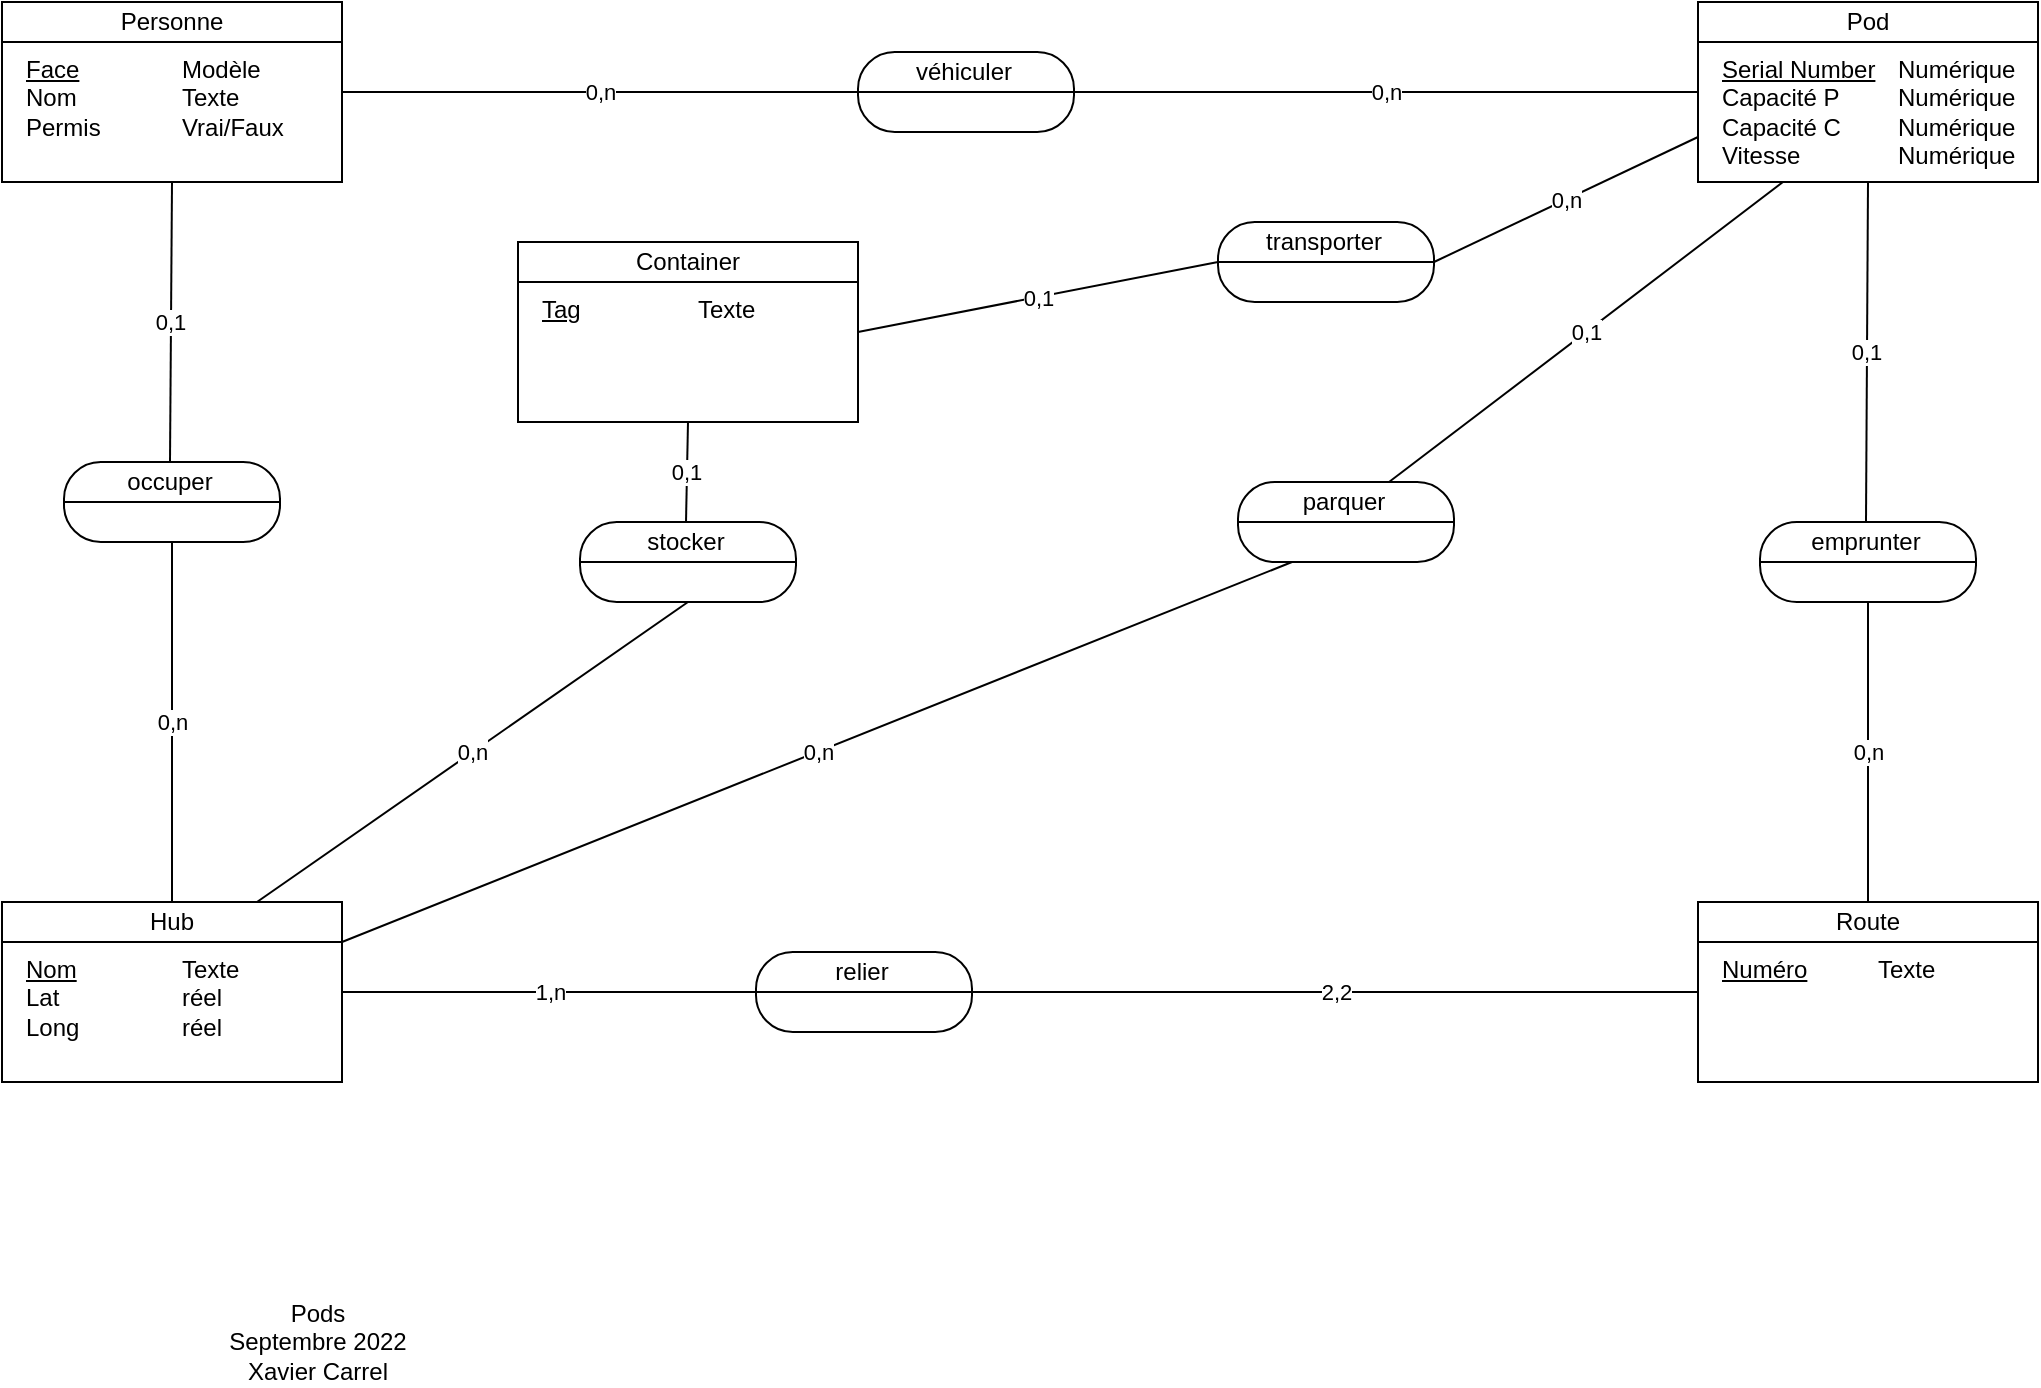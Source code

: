 <mxfile version="20.2.8" type="device"><diagram name="Page-1" id="2ca16b54-16f6-2749-3443-fa8db7711227"><mxGraphModel dx="1278" dy="689" grid="1" gridSize="10" guides="1" tooltips="1" connect="1" arrows="1" fold="1" page="1" pageScale="1" pageWidth="1100" pageHeight="850" background="#ffffff" math="0" shadow="0"><root><mxCell id="0"/><mxCell id="1" parent="0"/><mxCell id="Gy9qdy7r6_L6vcuzWhop-17" value="0,n" style="edgeStyle=orthogonalEdgeStyle;rounded=0;orthogonalLoop=1;jettySize=auto;html=1;startArrow=none;startFill=0;endArrow=none;endFill=0;entryX=1;entryY=0.5;entryDx=0;entryDy=0;exitX=0;exitY=0.5;exitDx=0;exitDy=0;" parent="1" source="T3MmFEsK_eYjZDYClYRU-16" target="Gy9qdy7r6_L6vcuzWhop-12" edge="1"><mxGeometry relative="1" as="geometry"><mxPoint x="640" y="95" as="sourcePoint"/><mxPoint x="450" y="120" as="targetPoint"/></mxGeometry></mxCell><mxCell id="hxNsoBB-k-UWZZJwwzLo-47" value="Pods&lt;br&gt;Septembre 2022&lt;br&gt;Xavier Carrel" style="text;html=1;strokeColor=none;fillColor=none;align=center;verticalAlign=middle;whiteSpace=wrap;rounded=0;" parent="1" vertex="1"><mxGeometry x="140" y="700" width="100" as="geometry"/></mxCell><mxCell id="T3MmFEsK_eYjZDYClYRU-13" value="N" style="group" parent="1" vertex="1" connectable="0"><mxGeometry x="32" y="30" width="170" height="90" as="geometry"/></mxCell><mxCell id="2ed32ef02a7f4228-1" value="&lt;div style=&quot;box-sizing: border-box ; width: 100% ; padding: 2px&quot;&gt;&lt;br&gt;&lt;/div&gt;" style="verticalAlign=top;align=center;overflow=fill;html=1;rounded=0;shadow=0;comic=0;labelBackgroundColor=none;strokeColor=#000000;strokeWidth=1;fillColor=#ffffff;fontFamily=Verdana;fontSize=12;fontColor=#000000;" parent="T3MmFEsK_eYjZDYClYRU-13" vertex="1"><mxGeometry width="170" height="90" as="geometry"/></mxCell><mxCell id="SjU_2BTI9DgWFUzOwO9X-2" value="Personne" style="rounded=0;whiteSpace=wrap;html=1;" parent="T3MmFEsK_eYjZDYClYRU-13" vertex="1"><mxGeometry width="170" height="20" as="geometry"/></mxCell><mxCell id="SjU_2BTI9DgWFUzOwO9X-4" value="&lt;u&gt;Face&lt;br&gt;&lt;/u&gt;Nom&lt;br&gt;Permis" style="text;html=1;strokeColor=none;fillColor=none;align=left;verticalAlign=top;whiteSpace=wrap;rounded=0;" parent="T3MmFEsK_eYjZDYClYRU-13" vertex="1"><mxGeometry x="10" y="20" width="70" height="20" as="geometry"/></mxCell><mxCell id="SjU_2BTI9DgWFUzOwO9X-6" value="Modèle&lt;br&gt;Texte&lt;br&gt;Vrai/Faux" style="text;html=1;strokeColor=none;fillColor=none;align=left;verticalAlign=top;whiteSpace=wrap;rounded=0;" parent="T3MmFEsK_eYjZDYClYRU-13" vertex="1"><mxGeometry x="88" y="20" width="70" height="20" as="geometry"/></mxCell><mxCell id="T3MmFEsK_eYjZDYClYRU-14" value="véhiculer" style="group" parent="1" vertex="1" connectable="0"><mxGeometry x="460" y="55" width="108" height="40" as="geometry"/></mxCell><mxCell id="Gy9qdy7r6_L6vcuzWhop-12" value="&lt;div style=&quot;box-sizing: border-box ; width: 100% ; padding: 2px&quot;&gt;&lt;br&gt;&lt;/div&gt;" style="verticalAlign=top;align=center;overflow=fill;html=1;rounded=1;shadow=0;comic=0;labelBackgroundColor=none;strokeColor=#000000;strokeWidth=1;fillColor=#ffffff;fontFamily=Verdana;fontSize=12;fontColor=#000000;arcSize=46;" parent="T3MmFEsK_eYjZDYClYRU-14" vertex="1"><mxGeometry width="108" height="40" as="geometry"/></mxCell><mxCell id="SjU_2BTI9DgWFUzOwO9X-13" value="" style="endArrow=none;html=1;exitX=0;exitY=0.5;exitDx=0;exitDy=0;entryX=1;entryY=0.5;entryDx=0;entryDy=0;" parent="T3MmFEsK_eYjZDYClYRU-14" source="Gy9qdy7r6_L6vcuzWhop-12" target="Gy9qdy7r6_L6vcuzWhop-12" edge="1"><mxGeometry width="50" height="50" relative="1" as="geometry"><mxPoint x="-280" y="150" as="sourcePoint"/><mxPoint x="128" as="targetPoint"/></mxGeometry></mxCell><mxCell id="SjU_2BTI9DgWFUzOwO9X-14" value="véhiculer" style="text;html=1;strokeColor=none;fillColor=none;align=center;verticalAlign=middle;whiteSpace=wrap;rounded=0;" parent="T3MmFEsK_eYjZDYClYRU-14" vertex="1"><mxGeometry x="8" width="90" height="20" as="geometry"/></mxCell><mxCell id="T3MmFEsK_eYjZDYClYRU-15" value="" style="group" parent="1" vertex="1" connectable="0"><mxGeometry x="880" y="30" width="170" height="90" as="geometry"/></mxCell><mxCell id="T3MmFEsK_eYjZDYClYRU-16" value="&lt;div style=&quot;box-sizing: border-box ; width: 100% ; padding: 2px&quot;&gt;&lt;br&gt;&lt;/div&gt;" style="verticalAlign=top;align=center;overflow=fill;html=1;rounded=0;shadow=0;comic=0;labelBackgroundColor=none;strokeColor=#000000;strokeWidth=1;fillColor=#ffffff;fontFamily=Verdana;fontSize=12;fontColor=#000000;" parent="T3MmFEsK_eYjZDYClYRU-15" vertex="1"><mxGeometry width="170" height="90" as="geometry"/></mxCell><mxCell id="T3MmFEsK_eYjZDYClYRU-17" value="Pod" style="rounded=0;whiteSpace=wrap;html=1;" parent="T3MmFEsK_eYjZDYClYRU-15" vertex="1"><mxGeometry width="170" height="20" as="geometry"/></mxCell><mxCell id="T3MmFEsK_eYjZDYClYRU-18" value="&lt;u&gt;Serial Number&lt;/u&gt;&lt;br&gt;Capacité P&lt;br&gt;Capacité C&lt;br&gt;Vitesse" style="text;html=1;strokeColor=none;fillColor=none;align=left;verticalAlign=top;whiteSpace=wrap;rounded=0;" parent="T3MmFEsK_eYjZDYClYRU-15" vertex="1"><mxGeometry x="10" y="20" width="80" height="20" as="geometry"/></mxCell><mxCell id="T3MmFEsK_eYjZDYClYRU-19" value="Numérique&lt;br&gt;Numérique&lt;br&gt;Numérique&lt;br&gt;Numérique" style="text;html=1;strokeColor=none;fillColor=none;align=left;verticalAlign=top;whiteSpace=wrap;rounded=0;" parent="T3MmFEsK_eYjZDYClYRU-15" vertex="1"><mxGeometry x="98" y="20" width="70" height="20" as="geometry"/></mxCell><mxCell id="T3MmFEsK_eYjZDYClYRU-20" value="" style="group" parent="1" vertex="1" connectable="0"><mxGeometry x="32" y="480" width="170" height="90" as="geometry"/></mxCell><mxCell id="T3MmFEsK_eYjZDYClYRU-21" value="&lt;div style=&quot;box-sizing: border-box ; width: 100% ; padding: 2px&quot;&gt;&lt;br&gt;&lt;/div&gt;" style="verticalAlign=top;align=center;overflow=fill;html=1;rounded=0;shadow=0;comic=0;labelBackgroundColor=none;strokeColor=#000000;strokeWidth=1;fillColor=#ffffff;fontFamily=Verdana;fontSize=12;fontColor=#000000;" parent="T3MmFEsK_eYjZDYClYRU-20" vertex="1"><mxGeometry width="170" height="90" as="geometry"/></mxCell><mxCell id="T3MmFEsK_eYjZDYClYRU-22" value="Hub" style="rounded=0;whiteSpace=wrap;html=1;" parent="T3MmFEsK_eYjZDYClYRU-20" vertex="1"><mxGeometry width="170" height="20" as="geometry"/></mxCell><mxCell id="T3MmFEsK_eYjZDYClYRU-23" value="&lt;u&gt;Nom&lt;/u&gt;&lt;br&gt;Lat&lt;br&gt;Long" style="text;html=1;strokeColor=none;fillColor=none;align=left;verticalAlign=top;whiteSpace=wrap;rounded=0;" parent="T3MmFEsK_eYjZDYClYRU-20" vertex="1"><mxGeometry x="10" y="20" width="70" height="20" as="geometry"/></mxCell><mxCell id="T3MmFEsK_eYjZDYClYRU-24" value="Texte&lt;br&gt;réel&lt;br&gt;réel" style="text;html=1;strokeColor=none;fillColor=none;align=left;verticalAlign=top;whiteSpace=wrap;rounded=0;" parent="T3MmFEsK_eYjZDYClYRU-20" vertex="1"><mxGeometry x="88" y="20" width="70" height="20" as="geometry"/></mxCell><mxCell id="T3MmFEsK_eYjZDYClYRU-25" value="" style="group" parent="1" vertex="1" connectable="0"><mxGeometry x="880" y="480" width="170" height="90" as="geometry"/></mxCell><mxCell id="T3MmFEsK_eYjZDYClYRU-26" value="&lt;div style=&quot;box-sizing: border-box ; width: 100% ; padding: 2px&quot;&gt;&lt;br&gt;&lt;/div&gt;" style="verticalAlign=top;align=center;overflow=fill;html=1;rounded=0;shadow=0;comic=0;labelBackgroundColor=none;strokeColor=#000000;strokeWidth=1;fillColor=#ffffff;fontFamily=Verdana;fontSize=12;fontColor=#000000;" parent="T3MmFEsK_eYjZDYClYRU-25" vertex="1"><mxGeometry width="170" height="90" as="geometry"/></mxCell><mxCell id="T3MmFEsK_eYjZDYClYRU-27" value="Route" style="rounded=0;whiteSpace=wrap;html=1;" parent="T3MmFEsK_eYjZDYClYRU-25" vertex="1"><mxGeometry width="170" height="20" as="geometry"/></mxCell><mxCell id="T3MmFEsK_eYjZDYClYRU-28" value="&lt;u&gt;Numéro&lt;/u&gt;" style="text;html=1;strokeColor=none;fillColor=none;align=left;verticalAlign=top;whiteSpace=wrap;rounded=0;" parent="T3MmFEsK_eYjZDYClYRU-25" vertex="1"><mxGeometry x="10" y="20" width="70" height="20" as="geometry"/></mxCell><mxCell id="T3MmFEsK_eYjZDYClYRU-29" value="Texte" style="text;html=1;strokeColor=none;fillColor=none;align=left;verticalAlign=top;whiteSpace=wrap;rounded=0;" parent="T3MmFEsK_eYjZDYClYRU-25" vertex="1"><mxGeometry x="88" y="20" width="70" height="20" as="geometry"/></mxCell><mxCell id="T3MmFEsK_eYjZDYClYRU-30" value="" style="group" parent="1" vertex="1" connectable="0"><mxGeometry x="290" y="150" width="170" height="90" as="geometry"/></mxCell><mxCell id="T3MmFEsK_eYjZDYClYRU-31" value="&lt;div style=&quot;box-sizing: border-box ; width: 100% ; padding: 2px&quot;&gt;&lt;br&gt;&lt;/div&gt;" style="verticalAlign=top;align=center;overflow=fill;html=1;rounded=0;shadow=0;comic=0;labelBackgroundColor=none;strokeColor=#000000;strokeWidth=1;fillColor=#ffffff;fontFamily=Verdana;fontSize=12;fontColor=#000000;" parent="T3MmFEsK_eYjZDYClYRU-30" vertex="1"><mxGeometry width="170" height="90" as="geometry"/></mxCell><mxCell id="T3MmFEsK_eYjZDYClYRU-32" value="Container" style="rounded=0;whiteSpace=wrap;html=1;" parent="T3MmFEsK_eYjZDYClYRU-30" vertex="1"><mxGeometry width="170" height="20" as="geometry"/></mxCell><mxCell id="T3MmFEsK_eYjZDYClYRU-33" value="&lt;u&gt;Tag&lt;/u&gt;" style="text;html=1;strokeColor=none;fillColor=none;align=left;verticalAlign=top;whiteSpace=wrap;rounded=0;" parent="T3MmFEsK_eYjZDYClYRU-30" vertex="1"><mxGeometry x="10" y="20" width="70" height="20" as="geometry"/></mxCell><mxCell id="T3MmFEsK_eYjZDYClYRU-34" value="Texte" style="text;html=1;strokeColor=none;fillColor=none;align=left;verticalAlign=top;whiteSpace=wrap;rounded=0;" parent="T3MmFEsK_eYjZDYClYRU-30" vertex="1"><mxGeometry x="88" y="20" width="70" height="20" as="geometry"/></mxCell><mxCell id="T3MmFEsK_eYjZDYClYRU-37" value="2,2" style="edgeStyle=orthogonalEdgeStyle;rounded=0;orthogonalLoop=1;jettySize=auto;html=1;startArrow=none;startFill=0;endArrow=none;endFill=0;entryX=1;entryY=0.5;entryDx=0;entryDy=0;exitX=0;exitY=0.5;exitDx=0;exitDy=0;" parent="1" source="T3MmFEsK_eYjZDYClYRU-26" target="T3MmFEsK_eYjZDYClYRU-40" edge="1"><mxGeometry relative="1" as="geometry"><mxPoint x="769" y="540" as="sourcePoint"/><mxPoint x="579" y="565" as="targetPoint"/></mxGeometry></mxCell><mxCell id="T3MmFEsK_eYjZDYClYRU-39" value="" style="group" parent="1" vertex="1" connectable="0"><mxGeometry x="409" y="505" width="108" height="40" as="geometry"/></mxCell><mxCell id="T3MmFEsK_eYjZDYClYRU-40" value="&lt;div style=&quot;box-sizing: border-box ; width: 100% ; padding: 2px&quot;&gt;&lt;br&gt;&lt;/div&gt;" style="verticalAlign=top;align=center;overflow=fill;html=1;rounded=1;shadow=0;comic=0;labelBackgroundColor=none;strokeColor=#000000;strokeWidth=1;fillColor=#ffffff;fontFamily=Verdana;fontSize=12;fontColor=#000000;arcSize=46;" parent="T3MmFEsK_eYjZDYClYRU-39" vertex="1"><mxGeometry width="108" height="40" as="geometry"/></mxCell><mxCell id="T3MmFEsK_eYjZDYClYRU-41" value="" style="endArrow=none;html=1;exitX=0;exitY=0.5;exitDx=0;exitDy=0;entryX=1;entryY=0.5;entryDx=0;entryDy=0;" parent="T3MmFEsK_eYjZDYClYRU-39" source="T3MmFEsK_eYjZDYClYRU-40" target="T3MmFEsK_eYjZDYClYRU-40" edge="1"><mxGeometry width="50" height="50" relative="1" as="geometry"><mxPoint x="-280" y="150" as="sourcePoint"/><mxPoint x="128" as="targetPoint"/></mxGeometry></mxCell><mxCell id="T3MmFEsK_eYjZDYClYRU-42" value="relier" style="text;html=1;strokeColor=none;fillColor=none;align=center;verticalAlign=middle;whiteSpace=wrap;rounded=0;" parent="T3MmFEsK_eYjZDYClYRU-39" vertex="1"><mxGeometry x="8" width="90" height="20" as="geometry"/></mxCell><mxCell id="T3MmFEsK_eYjZDYClYRU-43" value="" style="group" parent="1" vertex="1" connectable="0"><mxGeometry x="63" y="260" width="108" height="40" as="geometry"/></mxCell><mxCell id="T3MmFEsK_eYjZDYClYRU-44" value="&lt;div style=&quot;box-sizing: border-box ; width: 100% ; padding: 2px&quot;&gt;&lt;br&gt;&lt;/div&gt;" style="verticalAlign=top;align=center;overflow=fill;html=1;rounded=1;shadow=0;comic=0;labelBackgroundColor=none;strokeColor=#000000;strokeWidth=1;fillColor=#ffffff;fontFamily=Verdana;fontSize=12;fontColor=#000000;arcSize=46;" parent="T3MmFEsK_eYjZDYClYRU-43" vertex="1"><mxGeometry width="108" height="40" as="geometry"/></mxCell><mxCell id="T3MmFEsK_eYjZDYClYRU-45" value="" style="endArrow=none;html=1;exitX=0;exitY=0.5;exitDx=0;exitDy=0;entryX=1;entryY=0.5;entryDx=0;entryDy=0;" parent="T3MmFEsK_eYjZDYClYRU-43" source="T3MmFEsK_eYjZDYClYRU-44" target="T3MmFEsK_eYjZDYClYRU-44" edge="1"><mxGeometry width="50" height="50" relative="1" as="geometry"><mxPoint x="-280" y="150" as="sourcePoint"/><mxPoint x="128" as="targetPoint"/></mxGeometry></mxCell><mxCell id="T3MmFEsK_eYjZDYClYRU-46" value="occuper" style="text;html=1;strokeColor=none;fillColor=none;align=center;verticalAlign=middle;whiteSpace=wrap;rounded=0;" parent="T3MmFEsK_eYjZDYClYRU-43" vertex="1"><mxGeometry x="8" width="90" height="20" as="geometry"/></mxCell><mxCell id="24B2GLFQDPdf_wg6prb1-1" value="" style="group" vertex="1" connectable="0" parent="1"><mxGeometry x="640" y="140" width="108" height="40" as="geometry"/></mxCell><mxCell id="24B2GLFQDPdf_wg6prb1-2" value="&lt;div style=&quot;box-sizing: border-box ; width: 100% ; padding: 2px&quot;&gt;&lt;br&gt;&lt;/div&gt;" style="verticalAlign=top;align=center;overflow=fill;html=1;rounded=1;shadow=0;comic=0;labelBackgroundColor=none;strokeColor=#000000;strokeWidth=1;fillColor=#ffffff;fontFamily=Verdana;fontSize=12;fontColor=#000000;arcSize=46;" vertex="1" parent="24B2GLFQDPdf_wg6prb1-1"><mxGeometry width="108" height="40" as="geometry"/></mxCell><mxCell id="24B2GLFQDPdf_wg6prb1-3" value="" style="endArrow=none;html=1;exitX=0;exitY=0.5;exitDx=0;exitDy=0;entryX=1;entryY=0.5;entryDx=0;entryDy=0;" edge="1" parent="24B2GLFQDPdf_wg6prb1-1" source="24B2GLFQDPdf_wg6prb1-2" target="24B2GLFQDPdf_wg6prb1-2"><mxGeometry width="50" height="50" relative="1" as="geometry"><mxPoint x="-280" y="150" as="sourcePoint"/><mxPoint x="128" as="targetPoint"/></mxGeometry></mxCell><mxCell id="24B2GLFQDPdf_wg6prb1-4" value="transporter" style="text;html=1;strokeColor=none;fillColor=none;align=center;verticalAlign=middle;whiteSpace=wrap;rounded=0;" vertex="1" parent="24B2GLFQDPdf_wg6prb1-1"><mxGeometry x="8" width="90" height="20" as="geometry"/></mxCell><mxCell id="24B2GLFQDPdf_wg6prb1-5" value="" style="group" vertex="1" connectable="0" parent="1"><mxGeometry x="321" y="290" width="108" height="40" as="geometry"/></mxCell><mxCell id="24B2GLFQDPdf_wg6prb1-6" value="&lt;div style=&quot;box-sizing: border-box ; width: 100% ; padding: 2px&quot;&gt;&lt;br&gt;&lt;/div&gt;" style="verticalAlign=top;align=center;overflow=fill;html=1;rounded=1;shadow=0;comic=0;labelBackgroundColor=none;strokeColor=#000000;strokeWidth=1;fillColor=#ffffff;fontFamily=Verdana;fontSize=12;fontColor=#000000;arcSize=46;" vertex="1" parent="24B2GLFQDPdf_wg6prb1-5"><mxGeometry width="108" height="40" as="geometry"/></mxCell><mxCell id="24B2GLFQDPdf_wg6prb1-7" value="" style="endArrow=none;html=1;exitX=0;exitY=0.5;exitDx=0;exitDy=0;entryX=1;entryY=0.5;entryDx=0;entryDy=0;" edge="1" parent="24B2GLFQDPdf_wg6prb1-5" source="24B2GLFQDPdf_wg6prb1-6" target="24B2GLFQDPdf_wg6prb1-6"><mxGeometry width="50" height="50" relative="1" as="geometry"><mxPoint x="-280" y="150" as="sourcePoint"/><mxPoint x="128" as="targetPoint"/></mxGeometry></mxCell><mxCell id="24B2GLFQDPdf_wg6prb1-8" value="stocker" style="text;html=1;strokeColor=none;fillColor=none;align=center;verticalAlign=middle;whiteSpace=wrap;rounded=0;" vertex="1" parent="24B2GLFQDPdf_wg6prb1-5"><mxGeometry x="8" width="90" height="20" as="geometry"/></mxCell><mxCell id="24B2GLFQDPdf_wg6prb1-9" value="" style="group" vertex="1" connectable="0" parent="1"><mxGeometry x="650" y="270" width="108" height="40" as="geometry"/></mxCell><mxCell id="24B2GLFQDPdf_wg6prb1-10" value="&lt;div style=&quot;box-sizing: border-box ; width: 100% ; padding: 2px&quot;&gt;&lt;br&gt;&lt;/div&gt;" style="verticalAlign=top;align=center;overflow=fill;html=1;rounded=1;shadow=0;comic=0;labelBackgroundColor=none;strokeColor=#000000;strokeWidth=1;fillColor=#ffffff;fontFamily=Verdana;fontSize=12;fontColor=#000000;arcSize=46;" vertex="1" parent="24B2GLFQDPdf_wg6prb1-9"><mxGeometry width="108" height="40" as="geometry"/></mxCell><mxCell id="24B2GLFQDPdf_wg6prb1-11" value="" style="endArrow=none;html=1;exitX=0;exitY=0.5;exitDx=0;exitDy=0;entryX=1;entryY=0.5;entryDx=0;entryDy=0;" edge="1" parent="24B2GLFQDPdf_wg6prb1-9" source="24B2GLFQDPdf_wg6prb1-10" target="24B2GLFQDPdf_wg6prb1-10"><mxGeometry width="50" height="50" relative="1" as="geometry"><mxPoint x="-280" y="150" as="sourcePoint"/><mxPoint x="128" as="targetPoint"/></mxGeometry></mxCell><mxCell id="24B2GLFQDPdf_wg6prb1-12" value="parquer" style="text;html=1;strokeColor=none;fillColor=none;align=center;verticalAlign=middle;whiteSpace=wrap;rounded=0;" vertex="1" parent="24B2GLFQDPdf_wg6prb1-9"><mxGeometry x="8" width="90" height="20" as="geometry"/></mxCell><mxCell id="24B2GLFQDPdf_wg6prb1-13" value="" style="group" vertex="1" connectable="0" parent="1"><mxGeometry x="911" y="290" width="108" height="40" as="geometry"/></mxCell><mxCell id="24B2GLFQDPdf_wg6prb1-14" value="&lt;div style=&quot;box-sizing: border-box ; width: 100% ; padding: 2px&quot;&gt;&lt;br&gt;&lt;/div&gt;" style="verticalAlign=top;align=center;overflow=fill;html=1;rounded=1;shadow=0;comic=0;labelBackgroundColor=none;strokeColor=#000000;strokeWidth=1;fillColor=#ffffff;fontFamily=Verdana;fontSize=12;fontColor=#000000;arcSize=46;" vertex="1" parent="24B2GLFQDPdf_wg6prb1-13"><mxGeometry width="108" height="40" as="geometry"/></mxCell><mxCell id="24B2GLFQDPdf_wg6prb1-15" value="" style="endArrow=none;html=1;exitX=0;exitY=0.5;exitDx=0;exitDy=0;entryX=1;entryY=0.5;entryDx=0;entryDy=0;" edge="1" parent="24B2GLFQDPdf_wg6prb1-13" source="24B2GLFQDPdf_wg6prb1-14" target="24B2GLFQDPdf_wg6prb1-14"><mxGeometry width="50" height="50" relative="1" as="geometry"><mxPoint x="-280" y="150" as="sourcePoint"/><mxPoint x="128" as="targetPoint"/></mxGeometry></mxCell><mxCell id="24B2GLFQDPdf_wg6prb1-16" value="emprunter" style="text;html=1;strokeColor=none;fillColor=none;align=center;verticalAlign=middle;whiteSpace=wrap;rounded=0;" vertex="1" parent="24B2GLFQDPdf_wg6prb1-13"><mxGeometry x="8" width="90" height="20" as="geometry"/></mxCell><mxCell id="24B2GLFQDPdf_wg6prb1-17" value="0,1" style="endArrow=none;html=1;rounded=0;entryX=0.5;entryY=1;entryDx=0;entryDy=0;exitX=0.5;exitY=0;exitDx=0;exitDy=0;" edge="1" parent="1" source="24B2GLFQDPdf_wg6prb1-16" target="T3MmFEsK_eYjZDYClYRU-16"><mxGeometry width="50" height="50" relative="1" as="geometry"><mxPoint x="520" y="380" as="sourcePoint"/><mxPoint x="570" y="330" as="targetPoint"/></mxGeometry></mxCell><mxCell id="24B2GLFQDPdf_wg6prb1-18" value="0,1" style="endArrow=none;html=1;rounded=0;entryX=0.5;entryY=1;entryDx=0;entryDy=0;exitX=0.5;exitY=0;exitDx=0;exitDy=0;" edge="1" parent="1" source="T3MmFEsK_eYjZDYClYRU-46" target="2ed32ef02a7f4228-1"><mxGeometry width="50" height="50" relative="1" as="geometry"><mxPoint x="520" y="380" as="sourcePoint"/><mxPoint x="570" y="330" as="targetPoint"/></mxGeometry></mxCell><mxCell id="24B2GLFQDPdf_wg6prb1-19" value="0,n" style="endArrow=none;html=1;rounded=0;exitX=0.5;exitY=0;exitDx=0;exitDy=0;entryX=0.5;entryY=1;entryDx=0;entryDy=0;" edge="1" parent="1" source="T3MmFEsK_eYjZDYClYRU-22" target="T3MmFEsK_eYjZDYClYRU-44"><mxGeometry width="50" height="50" relative="1" as="geometry"><mxPoint x="520" y="380" as="sourcePoint"/><mxPoint x="570" y="330" as="targetPoint"/></mxGeometry></mxCell><mxCell id="24B2GLFQDPdf_wg6prb1-20" value="0,n" style="endArrow=none;html=1;rounded=0;entryX=0.25;entryY=1;entryDx=0;entryDy=0;exitX=1;exitY=1;exitDx=0;exitDy=0;" edge="1" parent="1" source="T3MmFEsK_eYjZDYClYRU-22" target="24B2GLFQDPdf_wg6prb1-10"><mxGeometry width="50" height="50" relative="1" as="geometry"><mxPoint x="520" y="380" as="sourcePoint"/><mxPoint x="570" y="330" as="targetPoint"/><Array as="points"/></mxGeometry></mxCell><mxCell id="24B2GLFQDPdf_wg6prb1-21" value="0,1" style="endArrow=none;html=1;rounded=0;entryX=0.25;entryY=1;entryDx=0;entryDy=0;exitX=0.75;exitY=0;exitDx=0;exitDy=0;" edge="1" parent="1" source="24B2GLFQDPdf_wg6prb1-12" target="T3MmFEsK_eYjZDYClYRU-16"><mxGeometry width="50" height="50" relative="1" as="geometry"><mxPoint x="520" y="380" as="sourcePoint"/><mxPoint x="570" y="330" as="targetPoint"/><Array as="points"/></mxGeometry></mxCell><mxCell id="24B2GLFQDPdf_wg6prb1-22" value="0,n" style="endArrow=none;html=1;rounded=0;exitX=0.75;exitY=0;exitDx=0;exitDy=0;entryX=0.5;entryY=1;entryDx=0;entryDy=0;" edge="1" parent="1" source="T3MmFEsK_eYjZDYClYRU-22" target="24B2GLFQDPdf_wg6prb1-6"><mxGeometry width="50" height="50" relative="1" as="geometry"><mxPoint x="520" y="380" as="sourcePoint"/><mxPoint x="570" y="330" as="targetPoint"/><Array as="points"/></mxGeometry></mxCell><mxCell id="24B2GLFQDPdf_wg6prb1-23" value="0,1" style="endArrow=none;html=1;rounded=0;entryX=0.5;entryY=1;entryDx=0;entryDy=0;exitX=0.5;exitY=0;exitDx=0;exitDy=0;" edge="1" parent="1" source="24B2GLFQDPdf_wg6prb1-8" target="T3MmFEsK_eYjZDYClYRU-31"><mxGeometry width="50" height="50" relative="1" as="geometry"><mxPoint x="520" y="380" as="sourcePoint"/><mxPoint x="570" y="330" as="targetPoint"/></mxGeometry></mxCell><mxCell id="24B2GLFQDPdf_wg6prb1-24" value="0,n" style="endArrow=none;html=1;rounded=0;entryX=0;entryY=0.75;entryDx=0;entryDy=0;exitX=1;exitY=0.5;exitDx=0;exitDy=0;" edge="1" parent="1" source="24B2GLFQDPdf_wg6prb1-2" target="T3MmFEsK_eYjZDYClYRU-16"><mxGeometry width="50" height="50" relative="1" as="geometry"><mxPoint x="730" y="230" as="sourcePoint"/><mxPoint x="570" y="330" as="targetPoint"/><Array as="points"/></mxGeometry></mxCell><mxCell id="24B2GLFQDPdf_wg6prb1-25" value="0,1" style="endArrow=none;html=1;rounded=0;entryX=0;entryY=0.5;entryDx=0;entryDy=0;exitX=1;exitY=0.5;exitDx=0;exitDy=0;" edge="1" parent="1" source="T3MmFEsK_eYjZDYClYRU-31" target="24B2GLFQDPdf_wg6prb1-2"><mxGeometry width="50" height="50" relative="1" as="geometry"><mxPoint x="520" y="380" as="sourcePoint"/><mxPoint x="570" y="330" as="targetPoint"/></mxGeometry></mxCell><mxCell id="24B2GLFQDPdf_wg6prb1-26" value="0,n" style="endArrow=none;html=1;rounded=0;exitX=0.5;exitY=0;exitDx=0;exitDy=0;entryX=0.5;entryY=1;entryDx=0;entryDy=0;" edge="1" parent="1" source="T3MmFEsK_eYjZDYClYRU-27" target="24B2GLFQDPdf_wg6prb1-14"><mxGeometry width="50" height="50" relative="1" as="geometry"><mxPoint x="520" y="380" as="sourcePoint"/><mxPoint x="570" y="330" as="targetPoint"/></mxGeometry></mxCell><mxCell id="24B2GLFQDPdf_wg6prb1-27" value="0,n" style="edgeStyle=orthogonalEdgeStyle;rounded=0;orthogonalLoop=1;jettySize=auto;html=1;startArrow=none;startFill=0;endArrow=none;endFill=0;entryX=1;entryY=0.5;entryDx=0;entryDy=0;exitX=0;exitY=0.5;exitDx=0;exitDy=0;" edge="1" parent="1" source="Gy9qdy7r6_L6vcuzWhop-12" target="2ed32ef02a7f4228-1"><mxGeometry relative="1" as="geometry"><mxPoint x="890" y="85" as="sourcePoint"/><mxPoint x="578" y="85" as="targetPoint"/></mxGeometry></mxCell><mxCell id="24B2GLFQDPdf_wg6prb1-28" value="1,n" style="edgeStyle=orthogonalEdgeStyle;rounded=0;orthogonalLoop=1;jettySize=auto;html=1;startArrow=none;startFill=0;endArrow=none;endFill=0;entryX=1;entryY=0.5;entryDx=0;entryDy=0;exitX=0;exitY=0.5;exitDx=0;exitDy=0;" edge="1" parent="1" source="T3MmFEsK_eYjZDYClYRU-40" target="T3MmFEsK_eYjZDYClYRU-21"><mxGeometry relative="1" as="geometry"><mxPoint x="900" y="95" as="sourcePoint"/><mxPoint x="588" y="95" as="targetPoint"/></mxGeometry></mxCell></root></mxGraphModel></diagram></mxfile>